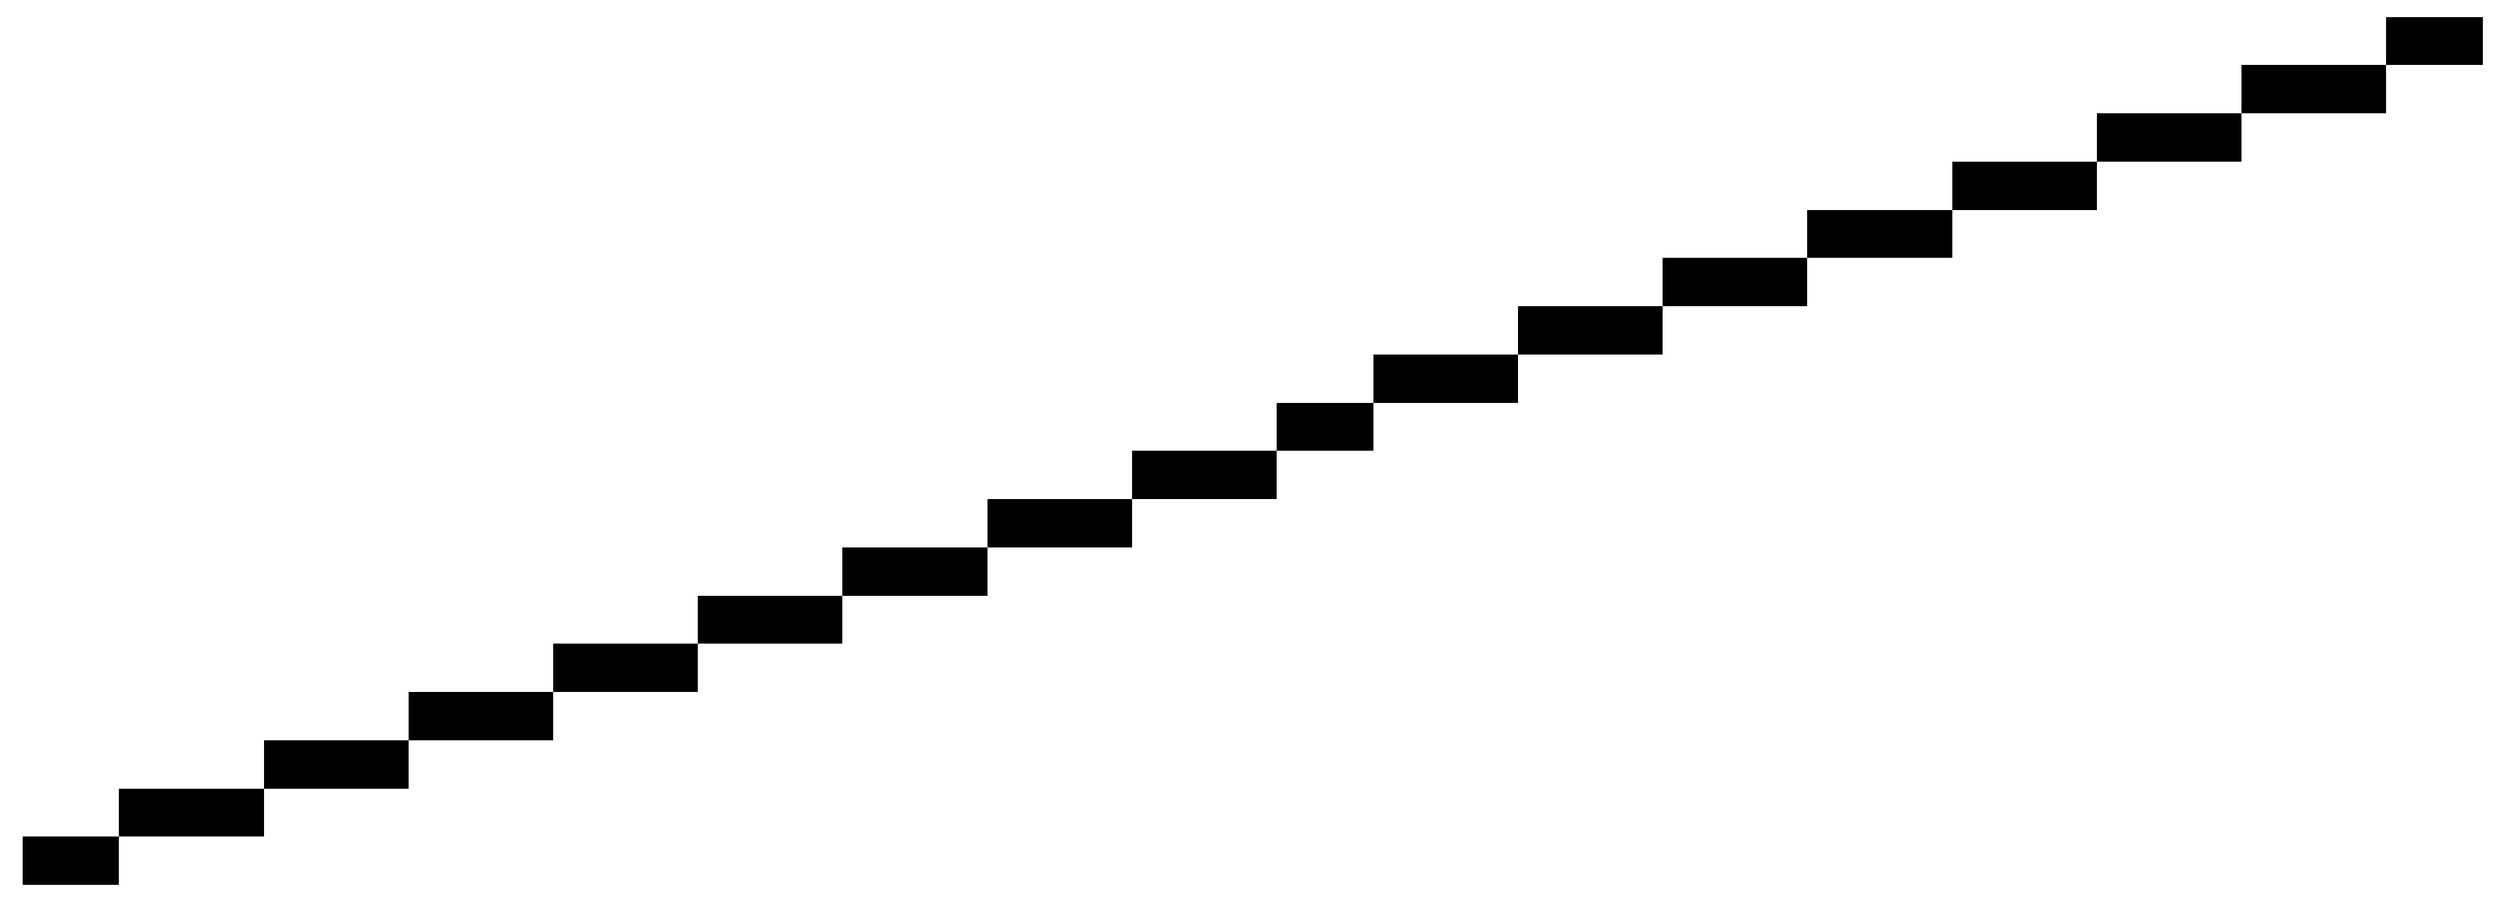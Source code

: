 ﻿\tikzstyle{arrow} = [->,>=latex,thick]
\begin{tikzpicture}[scale=1]

\def\xmax{50}
\def\ymax{17}
\pgfmathsetmacro\xmaxplus{int(\xmax +1)}
\pgfmathsetmacro\ymaxplus{int(\ymax +1)}

\newcommand{\pixel}[3]{\fill[black!#3] (#1-0.5,#2-0.5) rectangle ++(1,1);}

\newcommand{\cross}[3]{
\draw[black,very thick] (#1-0.2,#2)--++(0.4,0);
\draw[black,very thick] (#1,#2-0.2)--++(0,0.4);
\node[black, below right] at (#1,#2) {#3};
}

%\draw[gray,thin,xshift=-0.5cm,yshift=-0.5cm] (0,0) grid (\xmaxplus,\ymaxplus);

%\draw[arrow,thick] (0,0)--(\xmax+1,0) node[right]{$i$};
%\draw[arrow,thick] (0,0)--(0,\ymax+1) node[above]{$j$};

% \foreach \x in {0,...,\xmax}{
%     \node[below] at (\x,-0.5) {\tiny $\x$};
% }
% \foreach \y in {0,...,\ymax}{
%     \node[left] at (-0.5,\y) {\tiny $\y$};
% }

% Pixel of the segments from (0,0) to (a,b)
\pgfmathsetmacro\a{\xmax}
\pgfmathsetmacro\b{\ymax}

\foreach \i in {0,...,\a}{

  \pgfmathsetmacro\y{\i*\b/\a-0.01}
  \pgfmathtruncatemacro\j{round(\y)}

  \pgfmathtruncatemacro\l{ round(100*(\y-\j) } 
  \pgfmathtruncatemacro\ll{100-\l}

  \pixel{\i}{\j}{100}
%   \pixel{\i}{\j+1}{\l}

} 

% \pgfmathsetmacro\aa{\a-1}
% \foreach \i in {1,...,\aa}{
% 
%   \pgfmathsetmacro\y{\i*\b/\a};
%   \pgfmathtruncatemacro\j{int(\y)};
% 
%   \pgfmathtruncatemacro\l{int(round(100*(\y-\j)))};  
%   \pgfmathtruncatemacro\ll{100-\l};  
% 
%   \node at (\i,\j) {\ll};  % pourcentage
%   \node at (\i,\j+1) {\l};
% } 



% Rk : the "-0.01" is because round(0.5)=1 and we want round(0.5)=0

% \draw[blue!80, very thick] (0,0) -- (\a,\b);

% \cross{0}{0}{$P_1$};
% \cross{\a}{\b}{$P_2$};

% 
% \draw[dashed, blue] (4,-0.5) -- (4,2) -- (-0.5,2);
% \draw[arrow,<-,blue] (4.25,1.9) to[bend left] ++(2,-0.5) node[right]{pixel (4,2)};
% \fill[blue] (4,2) circle (0.1);

\end{tikzpicture}